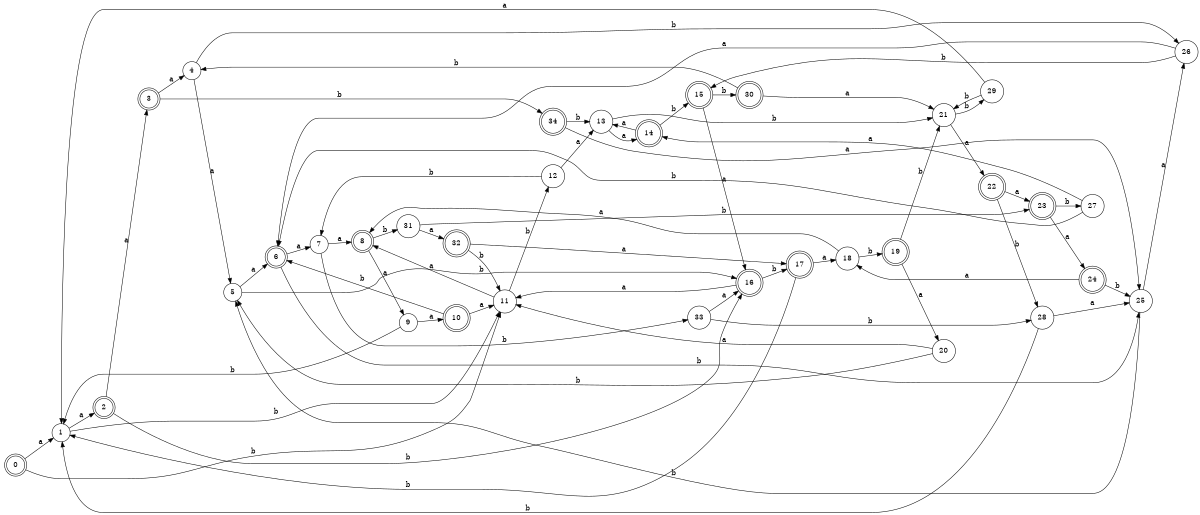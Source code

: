digraph n28_6 {
__start0 [label="" shape="none"];

rankdir=LR;
size="8,5";

s0 [style="rounded,filled", color="black", fillcolor="white" shape="doublecircle", label="0"];
s1 [style="filled", color="black", fillcolor="white" shape="circle", label="1"];
s2 [style="rounded,filled", color="black", fillcolor="white" shape="doublecircle", label="2"];
s3 [style="rounded,filled", color="black", fillcolor="white" shape="doublecircle", label="3"];
s4 [style="filled", color="black", fillcolor="white" shape="circle", label="4"];
s5 [style="filled", color="black", fillcolor="white" shape="circle", label="5"];
s6 [style="rounded,filled", color="black", fillcolor="white" shape="doublecircle", label="6"];
s7 [style="filled", color="black", fillcolor="white" shape="circle", label="7"];
s8 [style="rounded,filled", color="black", fillcolor="white" shape="doublecircle", label="8"];
s9 [style="filled", color="black", fillcolor="white" shape="circle", label="9"];
s10 [style="rounded,filled", color="black", fillcolor="white" shape="doublecircle", label="10"];
s11 [style="filled", color="black", fillcolor="white" shape="circle", label="11"];
s12 [style="filled", color="black", fillcolor="white" shape="circle", label="12"];
s13 [style="filled", color="black", fillcolor="white" shape="circle", label="13"];
s14 [style="rounded,filled", color="black", fillcolor="white" shape="doublecircle", label="14"];
s15 [style="rounded,filled", color="black", fillcolor="white" shape="doublecircle", label="15"];
s16 [style="rounded,filled", color="black", fillcolor="white" shape="doublecircle", label="16"];
s17 [style="rounded,filled", color="black", fillcolor="white" shape="doublecircle", label="17"];
s18 [style="filled", color="black", fillcolor="white" shape="circle", label="18"];
s19 [style="rounded,filled", color="black", fillcolor="white" shape="doublecircle", label="19"];
s20 [style="filled", color="black", fillcolor="white" shape="circle", label="20"];
s21 [style="filled", color="black", fillcolor="white" shape="circle", label="21"];
s22 [style="rounded,filled", color="black", fillcolor="white" shape="doublecircle", label="22"];
s23 [style="rounded,filled", color="black", fillcolor="white" shape="doublecircle", label="23"];
s24 [style="rounded,filled", color="black", fillcolor="white" shape="doublecircle", label="24"];
s25 [style="filled", color="black", fillcolor="white" shape="circle", label="25"];
s26 [style="filled", color="black", fillcolor="white" shape="circle", label="26"];
s27 [style="filled", color="black", fillcolor="white" shape="circle", label="27"];
s28 [style="filled", color="black", fillcolor="white" shape="circle", label="28"];
s29 [style="filled", color="black", fillcolor="white" shape="circle", label="29"];
s30 [style="rounded,filled", color="black", fillcolor="white" shape="doublecircle", label="30"];
s31 [style="filled", color="black", fillcolor="white" shape="circle", label="31"];
s32 [style="rounded,filled", color="black", fillcolor="white" shape="doublecircle", label="32"];
s33 [style="filled", color="black", fillcolor="white" shape="circle", label="33"];
s34 [style="rounded,filled", color="black", fillcolor="white" shape="doublecircle", label="34"];
s0 -> s1 [label="a"];
s0 -> s11 [label="b"];
s1 -> s2 [label="a"];
s1 -> s11 [label="b"];
s2 -> s3 [label="a"];
s2 -> s16 [label="b"];
s3 -> s4 [label="a"];
s3 -> s34 [label="b"];
s4 -> s5 [label="a"];
s4 -> s26 [label="b"];
s5 -> s6 [label="a"];
s5 -> s16 [label="b"];
s6 -> s7 [label="a"];
s6 -> s25 [label="b"];
s7 -> s8 [label="a"];
s7 -> s33 [label="b"];
s8 -> s9 [label="a"];
s8 -> s31 [label="b"];
s9 -> s10 [label="a"];
s9 -> s1 [label="b"];
s10 -> s11 [label="a"];
s10 -> s6 [label="b"];
s11 -> s8 [label="a"];
s11 -> s12 [label="b"];
s12 -> s13 [label="a"];
s12 -> s7 [label="b"];
s13 -> s14 [label="a"];
s13 -> s21 [label="b"];
s14 -> s13 [label="a"];
s14 -> s15 [label="b"];
s15 -> s16 [label="a"];
s15 -> s30 [label="b"];
s16 -> s11 [label="a"];
s16 -> s17 [label="b"];
s17 -> s18 [label="a"];
s17 -> s1 [label="b"];
s18 -> s8 [label="a"];
s18 -> s19 [label="b"];
s19 -> s20 [label="a"];
s19 -> s21 [label="b"];
s20 -> s11 [label="a"];
s20 -> s5 [label="b"];
s21 -> s22 [label="a"];
s21 -> s29 [label="b"];
s22 -> s23 [label="a"];
s22 -> s28 [label="b"];
s23 -> s24 [label="a"];
s23 -> s27 [label="b"];
s24 -> s18 [label="a"];
s24 -> s25 [label="b"];
s25 -> s26 [label="a"];
s25 -> s5 [label="b"];
s26 -> s6 [label="a"];
s26 -> s15 [label="b"];
s27 -> s14 [label="a"];
s27 -> s6 [label="b"];
s28 -> s25 [label="a"];
s28 -> s1 [label="b"];
s29 -> s1 [label="a"];
s29 -> s21 [label="b"];
s30 -> s21 [label="a"];
s30 -> s4 [label="b"];
s31 -> s32 [label="a"];
s31 -> s23 [label="b"];
s32 -> s17 [label="a"];
s32 -> s11 [label="b"];
s33 -> s16 [label="a"];
s33 -> s28 [label="b"];
s34 -> s25 [label="a"];
s34 -> s13 [label="b"];

}